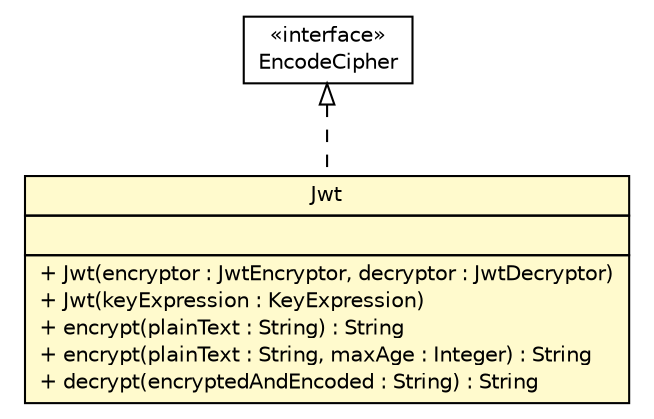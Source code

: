 #!/usr/local/bin/dot
#
# Class diagram 
# Generated by UMLGraph version R5_6-24-gf6e263 (http://www.umlgraph.org/)
#

digraph G {
	edge [fontname="Helvetica",fontsize=10,labelfontname="Helvetica",labelfontsize=10];
	node [fontname="Helvetica",fontsize=10,shape=plaintext];
	nodesep=0.25;
	ranksep=0.5;
	// cn.home1.oss.lib.common.crypto.EncodeCipher
	c3801 [label=<<table title="cn.home1.oss.lib.common.crypto.EncodeCipher" border="0" cellborder="1" cellspacing="0" cellpadding="2" port="p" href="./EncodeCipher.html">
		<tr><td><table border="0" cellspacing="0" cellpadding="1">
<tr><td align="center" balign="center"> &#171;interface&#187; </td></tr>
<tr><td align="center" balign="center"> EncodeCipher </td></tr>
		</table></td></tr>
		</table>>, URL="./EncodeCipher.html", fontname="Helvetica", fontcolor="black", fontsize=10.0];
	// cn.home1.oss.lib.common.crypto.Jwt
	c3814 [label=<<table title="cn.home1.oss.lib.common.crypto.Jwt" border="0" cellborder="1" cellspacing="0" cellpadding="2" port="p" bgcolor="lemonChiffon" href="./Jwt.html">
		<tr><td><table border="0" cellspacing="0" cellpadding="1">
<tr><td align="center" balign="center"> Jwt </td></tr>
		</table></td></tr>
		<tr><td><table border="0" cellspacing="0" cellpadding="1">
<tr><td align="left" balign="left">  </td></tr>
		</table></td></tr>
		<tr><td><table border="0" cellspacing="0" cellpadding="1">
<tr><td align="left" balign="left"> + Jwt(encryptor : JwtEncryptor, decryptor : JwtDecryptor) </td></tr>
<tr><td align="left" balign="left"> + Jwt(keyExpression : KeyExpression) </td></tr>
<tr><td align="left" balign="left"> + encrypt(plainText : String) : String </td></tr>
<tr><td align="left" balign="left"> + encrypt(plainText : String, maxAge : Integer) : String </td></tr>
<tr><td align="left" balign="left"> + decrypt(encryptedAndEncoded : String) : String </td></tr>
		</table></td></tr>
		</table>>, URL="./Jwt.html", fontname="Helvetica", fontcolor="black", fontsize=10.0];
	//cn.home1.oss.lib.common.crypto.Jwt implements cn.home1.oss.lib.common.crypto.EncodeCipher
	c3801:p -> c3814:p [dir=back,arrowtail=empty,style=dashed];
}


